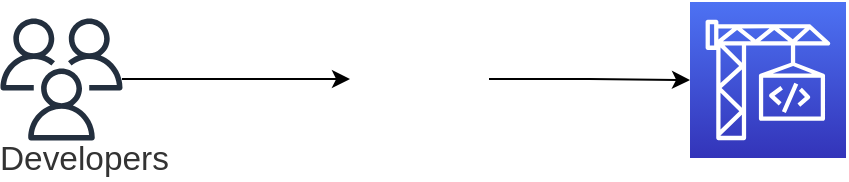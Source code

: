 <mxfile version="14.4.2" type="github" pages="2">
  <diagram id="Ht1M8jgEwFfnCIfOTk4-" name="Page-1">
    <mxGraphModel dx="1810" dy="1084" grid="1" gridSize="10" guides="1" tooltips="1" connect="1" arrows="1" fold="1" page="1" pageScale="1" pageWidth="1169" pageHeight="827" math="0" shadow="0">
      <root>
        <mxCell id="0" />
        <mxCell id="1" parent="0" />
        <mxCell id="NCNaVQ1R43z3M_9Fxip8-6" style="edgeStyle=orthogonalEdgeStyle;rounded=0;orthogonalLoop=1;jettySize=auto;html=1;" edge="1" parent="1" source="NCNaVQ1R43z3M_9Fxip8-1" target="NCNaVQ1R43z3M_9Fxip8-5">
          <mxGeometry relative="1" as="geometry" />
        </mxCell>
        <UserObject label="Developers" lucidchartObjectId="FkwmbUnUpe3r" id="NCNaVQ1R43z3M_9Fxip8-1">
          <mxCell style="html=1;overflow=block;blockSpacing=1;whiteSpace=wrap;shape=mxgraph.aws4.users;labelPosition=center;verticalLabelPosition=bottom;align=center;verticalAlign=top;strokeColor=none;whiteSpace=wrap;fontSize=16.7;fontColor=#333333;spacing=0;strokeOpacity=100;rounded=1;absoluteArcSize=1;arcSize=9;fillColor=#232f3e;strokeWidth=2.3;" vertex="1" parent="1">
            <mxGeometry x="80" y="178" width="61" height="61" as="geometry" />
          </mxCell>
        </UserObject>
        <mxCell id="NCNaVQ1R43z3M_9Fxip8-9" style="edgeStyle=orthogonalEdgeStyle;rounded=0;orthogonalLoop=1;jettySize=auto;html=1;" edge="1" parent="1" source="NCNaVQ1R43z3M_9Fxip8-5" target="NCNaVQ1R43z3M_9Fxip8-8">
          <mxGeometry relative="1" as="geometry" />
        </mxCell>
        <mxCell id="NCNaVQ1R43z3M_9Fxip8-5" value="" style="shape=image;html=1;verticalAlign=top;verticalLabelPosition=bottom;labelBackgroundColor=#ffffff;imageAspect=0;aspect=fixed;image=https://cdn0.iconfinder.com/data/icons/brands-outlined-3/220/bitbucket-social-network-brand-logo-128.png" vertex="1" parent="1">
          <mxGeometry x="255" y="173.75" width="69.5" height="69.5" as="geometry" />
        </mxCell>
        <mxCell id="NCNaVQ1R43z3M_9Fxip8-8" value="" style="points=[[0,0,0],[0.25,0,0],[0.5,0,0],[0.75,0,0],[1,0,0],[0,1,0],[0.25,1,0],[0.5,1,0],[0.75,1,0],[1,1,0],[0,0.25,0],[0,0.5,0],[0,0.75,0],[1,0.25,0],[1,0.5,0],[1,0.75,0]];outlineConnect=0;fontColor=#232F3E;gradientColor=#4D72F3;gradientDirection=north;fillColor=#3334B9;strokeColor=#ffffff;dashed=0;verticalLabelPosition=bottom;verticalAlign=top;align=center;html=1;fontSize=12;fontStyle=0;aspect=fixed;shape=mxgraph.aws4.resourceIcon;resIcon=mxgraph.aws4.codebuild;" vertex="1" parent="1">
          <mxGeometry x="425" y="170" width="78" height="78" as="geometry" />
        </mxCell>
      </root>
    </mxGraphModel>
  </diagram>
  <diagram id="PwlwIIyhIMaVgKpySGn4" name="Page-2">
    <mxGraphModel dx="1810" dy="1084" grid="1" gridSize="10" guides="1" tooltips="1" connect="1" arrows="1" fold="1" page="1" pageScale="1" pageWidth="1600" pageHeight="900" math="0" shadow="0">
      <root>
        <mxCell id="CwHz1iRqRjEqNzLJlCqe-0" />
        <mxCell id="CwHz1iRqRjEqNzLJlCqe-1" parent="CwHz1iRqRjEqNzLJlCqe-0" />
        <mxCell id="CwHz1iRqRjEqNzLJlCqe-3" value="Corporate data center" style="points=[[0,0],[0.25,0],[0.5,0],[0.75,0],[1,0],[1,0.25],[1,0.5],[1,0.75],[1,1],[0.75,1],[0.5,1],[0.25,1],[0,1],[0,0.75],[0,0.5],[0,0.25]];outlineConnect=0;gradientColor=none;html=1;whiteSpace=wrap;fontSize=12;fontStyle=0;shape=mxgraph.aws4.group;grIcon=mxgraph.aws4.group_corporate_data_center;strokeColor=#5A6C86;fillColor=none;verticalAlign=top;align=left;spacingLeft=30;fontColor=#5A6C86;dashed=0;" vertex="1" parent="CwHz1iRqRjEqNzLJlCqe-1">
          <mxGeometry x="920" y="240" width="400" height="320" as="geometry" />
        </mxCell>
        <mxCell id="CwHz1iRqRjEqNzLJlCqe-4" value="AWS Cloud" style="points=[[0,0],[0.25,0],[0.5,0],[0.75,0],[1,0],[1,0.25],[1,0.5],[1,0.75],[1,1],[0.75,1],[0.5,1],[0.25,1],[0,1],[0,0.75],[0,0.5],[0,0.25]];outlineConnect=0;gradientColor=none;html=1;whiteSpace=wrap;fontSize=12;fontStyle=0;shape=mxgraph.aws4.group;grIcon=mxgraph.aws4.group_aws_cloud_alt;strokeColor=#232F3E;fillColor=none;verticalAlign=top;align=left;spacingLeft=30;fontColor=#232F3E;dashed=0;" vertex="1" parent="CwHz1iRqRjEqNzLJlCqe-1">
          <mxGeometry x="140" y="240" width="400" height="500" as="geometry" />
        </mxCell>
        <mxCell id="YZpqieh4UQBD1y9VNews-2" style="edgeStyle=orthogonalEdgeStyle;rounded=0;orthogonalLoop=1;jettySize=auto;html=1;" edge="1" parent="CwHz1iRqRjEqNzLJlCqe-1" source="CwHz1iRqRjEqNzLJlCqe-5" target="YZpqieh4UQBD1y9VNews-1">
          <mxGeometry relative="1" as="geometry" />
        </mxCell>
        <mxCell id="CwHz1iRqRjEqNzLJlCqe-5" value="" style="outlineConnect=0;fontColor=#232F3E;gradientColor=none;fillColor=#232F3E;strokeColor=none;dashed=0;verticalLabelPosition=bottom;verticalAlign=top;align=center;html=1;fontSize=12;fontStyle=0;aspect=fixed;pointerEvents=1;shape=mxgraph.aws4.user;" vertex="1" parent="CwHz1iRqRjEqNzLJlCqe-1">
          <mxGeometry x="680" y="100" width="78" height="78" as="geometry" />
        </mxCell>
        <mxCell id="YZpqieh4UQBD1y9VNews-0" value="Step Functions" style="points=[[0,0,0],[0.25,0,0],[0.5,0,0],[0.75,0,0],[1,0,0],[0,1,0],[0.25,1,0],[0.5,1,0],[0.75,1,0],[1,1,0],[0,0.25,0],[0,0.5,0],[0,0.75,0],[1,0.25,0],[1,0.5,0],[1,0.75,0]];outlineConnect=0;fontColor=#232F3E;gradientColor=#F34482;gradientDirection=north;fillColor=#BC1356;strokeColor=#ffffff;dashed=0;verticalLabelPosition=bottom;verticalAlign=top;align=center;html=1;fontSize=12;fontStyle=0;aspect=fixed;shape=mxgraph.aws4.resourceIcon;resIcon=mxgraph.aws4.step_functions;" vertex="1" parent="CwHz1iRqRjEqNzLJlCqe-1">
          <mxGeometry x="301" y="420" width="78" height="78" as="geometry" />
        </mxCell>
        <mxCell id="YZpqieh4UQBD1y9VNews-3" style="edgeStyle=orthogonalEdgeStyle;rounded=0;orthogonalLoop=1;jettySize=auto;html=1;entryX=0.5;entryY=0;entryDx=0;entryDy=0;entryPerimeter=0;" edge="1" parent="CwHz1iRqRjEqNzLJlCqe-1" source="YZpqieh4UQBD1y9VNews-1" target="YZpqieh4UQBD1y9VNews-0">
          <mxGeometry relative="1" as="geometry" />
        </mxCell>
        <mxCell id="YZpqieh4UQBD1y9VNews-1" value="API Gateway&lt;br&gt;" style="points=[[0,0,0],[0.25,0,0],[0.5,0,0],[0.75,0,0],[1,0,0],[0,1,0],[0.25,1,0],[0.5,1,0],[0.75,1,0],[1,1,0],[0,0.25,0],[0,0.5,0],[0,0.75,0],[1,0.25,0],[1,0.5,0],[1,0.75,0]];outlineConnect=0;fontColor=#232F3E;gradientColor=#F54749;gradientDirection=north;fillColor=#C7131F;strokeColor=#ffffff;dashed=0;verticalLabelPosition=bottom;verticalAlign=top;align=center;html=1;fontSize=12;fontStyle=0;aspect=fixed;shape=mxgraph.aws4.resourceIcon;resIcon=mxgraph.aws4.api_gateway;noLabel=0;" vertex="1" parent="CwHz1iRqRjEqNzLJlCqe-1">
          <mxGeometry x="301" y="290" width="78" height="78" as="geometry" />
        </mxCell>
      </root>
    </mxGraphModel>
  </diagram>
</mxfile>
